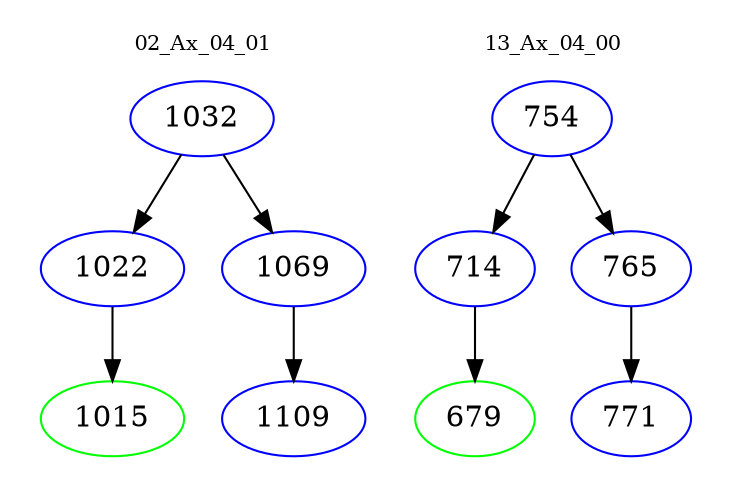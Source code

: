 digraph{
subgraph cluster_0 {
color = white
label = "02_Ax_04_01";
fontsize=10;
T0_1032 [label="1032", color="blue"]
T0_1032 -> T0_1022 [color="black"]
T0_1022 [label="1022", color="blue"]
T0_1022 -> T0_1015 [color="black"]
T0_1015 [label="1015", color="green"]
T0_1032 -> T0_1069 [color="black"]
T0_1069 [label="1069", color="blue"]
T0_1069 -> T0_1109 [color="black"]
T0_1109 [label="1109", color="blue"]
}
subgraph cluster_1 {
color = white
label = "13_Ax_04_00";
fontsize=10;
T1_754 [label="754", color="blue"]
T1_754 -> T1_714 [color="black"]
T1_714 [label="714", color="blue"]
T1_714 -> T1_679 [color="black"]
T1_679 [label="679", color="green"]
T1_754 -> T1_765 [color="black"]
T1_765 [label="765", color="blue"]
T1_765 -> T1_771 [color="black"]
T1_771 [label="771", color="blue"]
}
}
